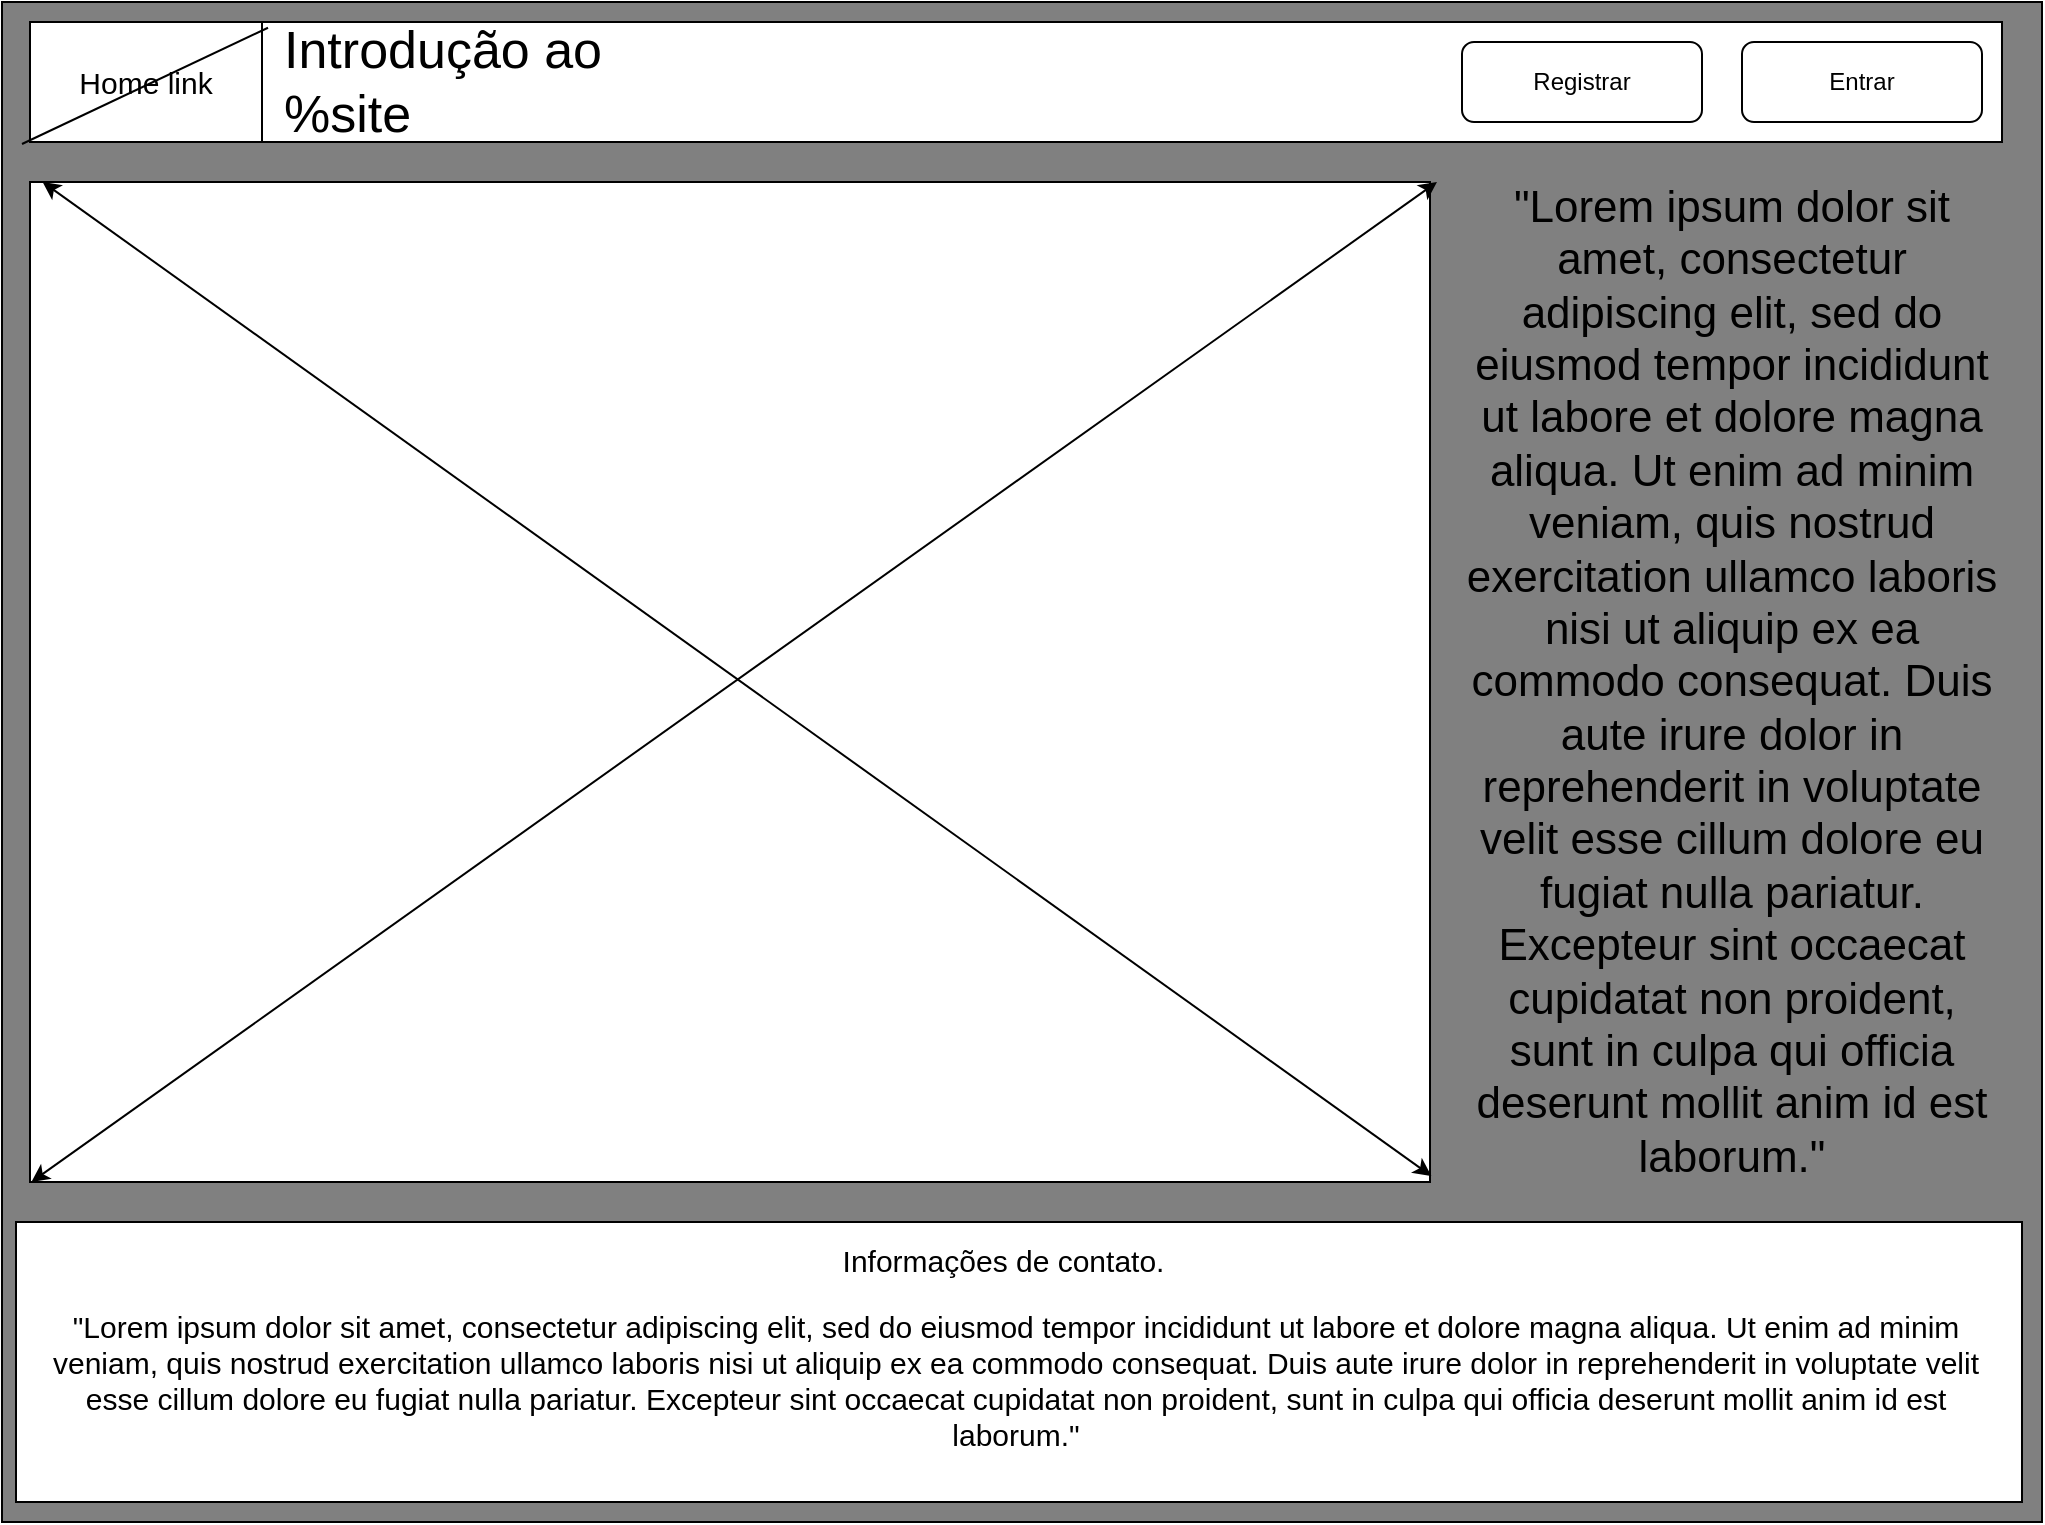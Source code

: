 <mxfile version="10.7.0" type="device"><diagram id="inOAKzMpvcbA3qW8YHIN" name="Page-1"><mxGraphModel dx="1076" dy="940" grid="1" gridSize="10" guides="1" tooltips="1" connect="1" arrows="1" fold="1" page="1" pageScale="1" pageWidth="827" pageHeight="1169" math="0" shadow="0"><root><mxCell id="0"/><mxCell id="1" parent="0"/><mxCell id="hyXPEqvL3BoQjEpr25S--1" value="" style="rounded=0;whiteSpace=wrap;html=1;fillColor=#808080;" vertex="1" parent="1"><mxGeometry x="20" y="20" width="1020" height="760" as="geometry"/></mxCell><mxCell id="hyXPEqvL3BoQjEpr25S--2" value="" style="rounded=0;whiteSpace=wrap;html=1;" vertex="1" parent="1"><mxGeometry x="34" y="30" width="986" height="60" as="geometry"/></mxCell><mxCell id="hyXPEqvL3BoQjEpr25S--3" value="Entrar" style="rounded=1;whiteSpace=wrap;html=1;" vertex="1" parent="1"><mxGeometry x="890" y="40" width="120" height="40" as="geometry"/></mxCell><mxCell id="hyXPEqvL3BoQjEpr25S--4" value="Registrar" style="rounded=1;whiteSpace=wrap;html=1;" vertex="1" parent="1"><mxGeometry x="750" y="40" width="120" height="40" as="geometry"/></mxCell><mxCell id="hyXPEqvL3BoQjEpr25S--6" value="&lt;div align=&quot;left&quot;&gt;Introdução ao %site&lt;br&gt;&lt;/div&gt;" style="text;html=1;strokeColor=none;fillColor=none;align=center;verticalAlign=middle;whiteSpace=wrap;rounded=0;fontSize=26;" vertex="1" parent="1"><mxGeometry x="160" y="50" width="230" height="20" as="geometry"/></mxCell><mxCell id="hyXPEqvL3BoQjEpr25S--8" value="&lt;p style=&quot;font-size: 22px;&quot;&gt;&quot;Lorem ipsum dolor sit amet, consectetur adipiscing elit, sed do eiusmod tempor incididunt ut labore et dolore magna aliqua. Ut enim ad minim veniam, quis nostrud exercitation ullamco laboris nisi ut aliquip ex ea commodo consequat. Duis aute irure dolor in reprehenderit in voluptate velit esse cillum dolore eu fugiat nulla pariatur. Excepteur sint occaecat cupidatat non proident, sunt in culpa qui officia deserunt mollit anim id est laborum.&quot;&lt;/p&gt;" style="text;html=1;strokeColor=none;fillColor=none;align=center;verticalAlign=middle;whiteSpace=wrap;rounded=0;fontSize=22;" vertex="1" parent="1"><mxGeometry x="750" y="110" width="270" height="500" as="geometry"/></mxCell><mxCell id="hyXPEqvL3BoQjEpr25S--9" value="" style="rounded=0;whiteSpace=wrap;html=1;fontSize=18;" vertex="1" parent="1"><mxGeometry x="34" y="110" width="700" height="500" as="geometry"/></mxCell><mxCell id="hyXPEqvL3BoQjEpr25S--11" value="" style="rounded=0;whiteSpace=wrap;html=1;fontSize=22;" vertex="1" parent="1"><mxGeometry x="27" y="630" width="1003" height="140" as="geometry"/></mxCell><mxCell id="hyXPEqvL3BoQjEpr25S--12" value="Informações de contato.&amp;nbsp;&amp;nbsp;&amp;nbsp; &lt;br style=&quot;font-size: 15px;&quot;&gt;&lt;p style=&quot;font-size: 15px;&quot;&gt;&quot;Lorem ipsum dolor sit amet, consectetur adipiscing elit, sed do eiusmod tempor incididunt ut labore et dolore magna aliqua. Ut enim ad minim veniam, quis nostrud exercitation ullamco laboris nisi ut aliquip ex ea commodo consequat. Duis aute irure dolor in reprehenderit in voluptate velit esse cillum dolore eu fugiat nulla pariatur. Excepteur sint occaecat cupidatat non proident, sunt in culpa qui officia deserunt mollit anim id est laborum.&quot;&lt;/p&gt;" style="text;html=1;strokeColor=none;fillColor=none;align=center;verticalAlign=middle;whiteSpace=wrap;rounded=0;fontSize=15;" vertex="1" parent="1"><mxGeometry x="34" y="640" width="986" height="120" as="geometry"/></mxCell><mxCell id="hyXPEqvL3BoQjEpr25S--13" value="" style="endArrow=classic;startArrow=classic;html=1;fontSize=15;exitX=1.005;exitY=0;exitDx=0;exitDy=0;exitPerimeter=0;entryX=0.001;entryY=1;entryDx=0;entryDy=0;entryPerimeter=0;" edge="1" parent="1" source="hyXPEqvL3BoQjEpr25S--9" target="hyXPEqvL3BoQjEpr25S--9"><mxGeometry width="50" height="50" relative="1" as="geometry"><mxPoint x="240" y="550" as="sourcePoint"/><mxPoint x="-100" y="390" as="targetPoint"/></mxGeometry></mxCell><mxCell id="hyXPEqvL3BoQjEpr25S--14" value="" style="endArrow=classic;startArrow=classic;html=1;fontSize=15;entryX=1.001;entryY=0.994;entryDx=0;entryDy=0;entryPerimeter=0;exitX=0.009;exitY=0;exitDx=0;exitDy=0;exitPerimeter=0;" edge="1" parent="1" source="hyXPEqvL3BoQjEpr25S--9" target="hyXPEqvL3BoQjEpr25S--9"><mxGeometry width="50" height="50" relative="1" as="geometry"><mxPoint x="-110" y="310" as="sourcePoint"/><mxPoint x="-60" y="260" as="targetPoint"/></mxGeometry></mxCell><mxCell id="hyXPEqvL3BoQjEpr25S--16" value="Home link" style="rounded=0;whiteSpace=wrap;html=1;fontSize=15;" vertex="1" parent="1"><mxGeometry x="34" y="30" width="116" height="60" as="geometry"/></mxCell><mxCell id="hyXPEqvL3BoQjEpr25S--17" value="" style="endArrow=none;html=1;fontSize=15;entryX=1.026;entryY=0.048;entryDx=0;entryDy=0;entryPerimeter=0;" edge="1" parent="1" target="hyXPEqvL3BoQjEpr25S--16"><mxGeometry width="50" height="50" relative="1" as="geometry"><mxPoint x="30" y="91" as="sourcePoint"/><mxPoint x="50" y="20" as="targetPoint"/></mxGeometry></mxCell></root></mxGraphModel></diagram></mxfile>